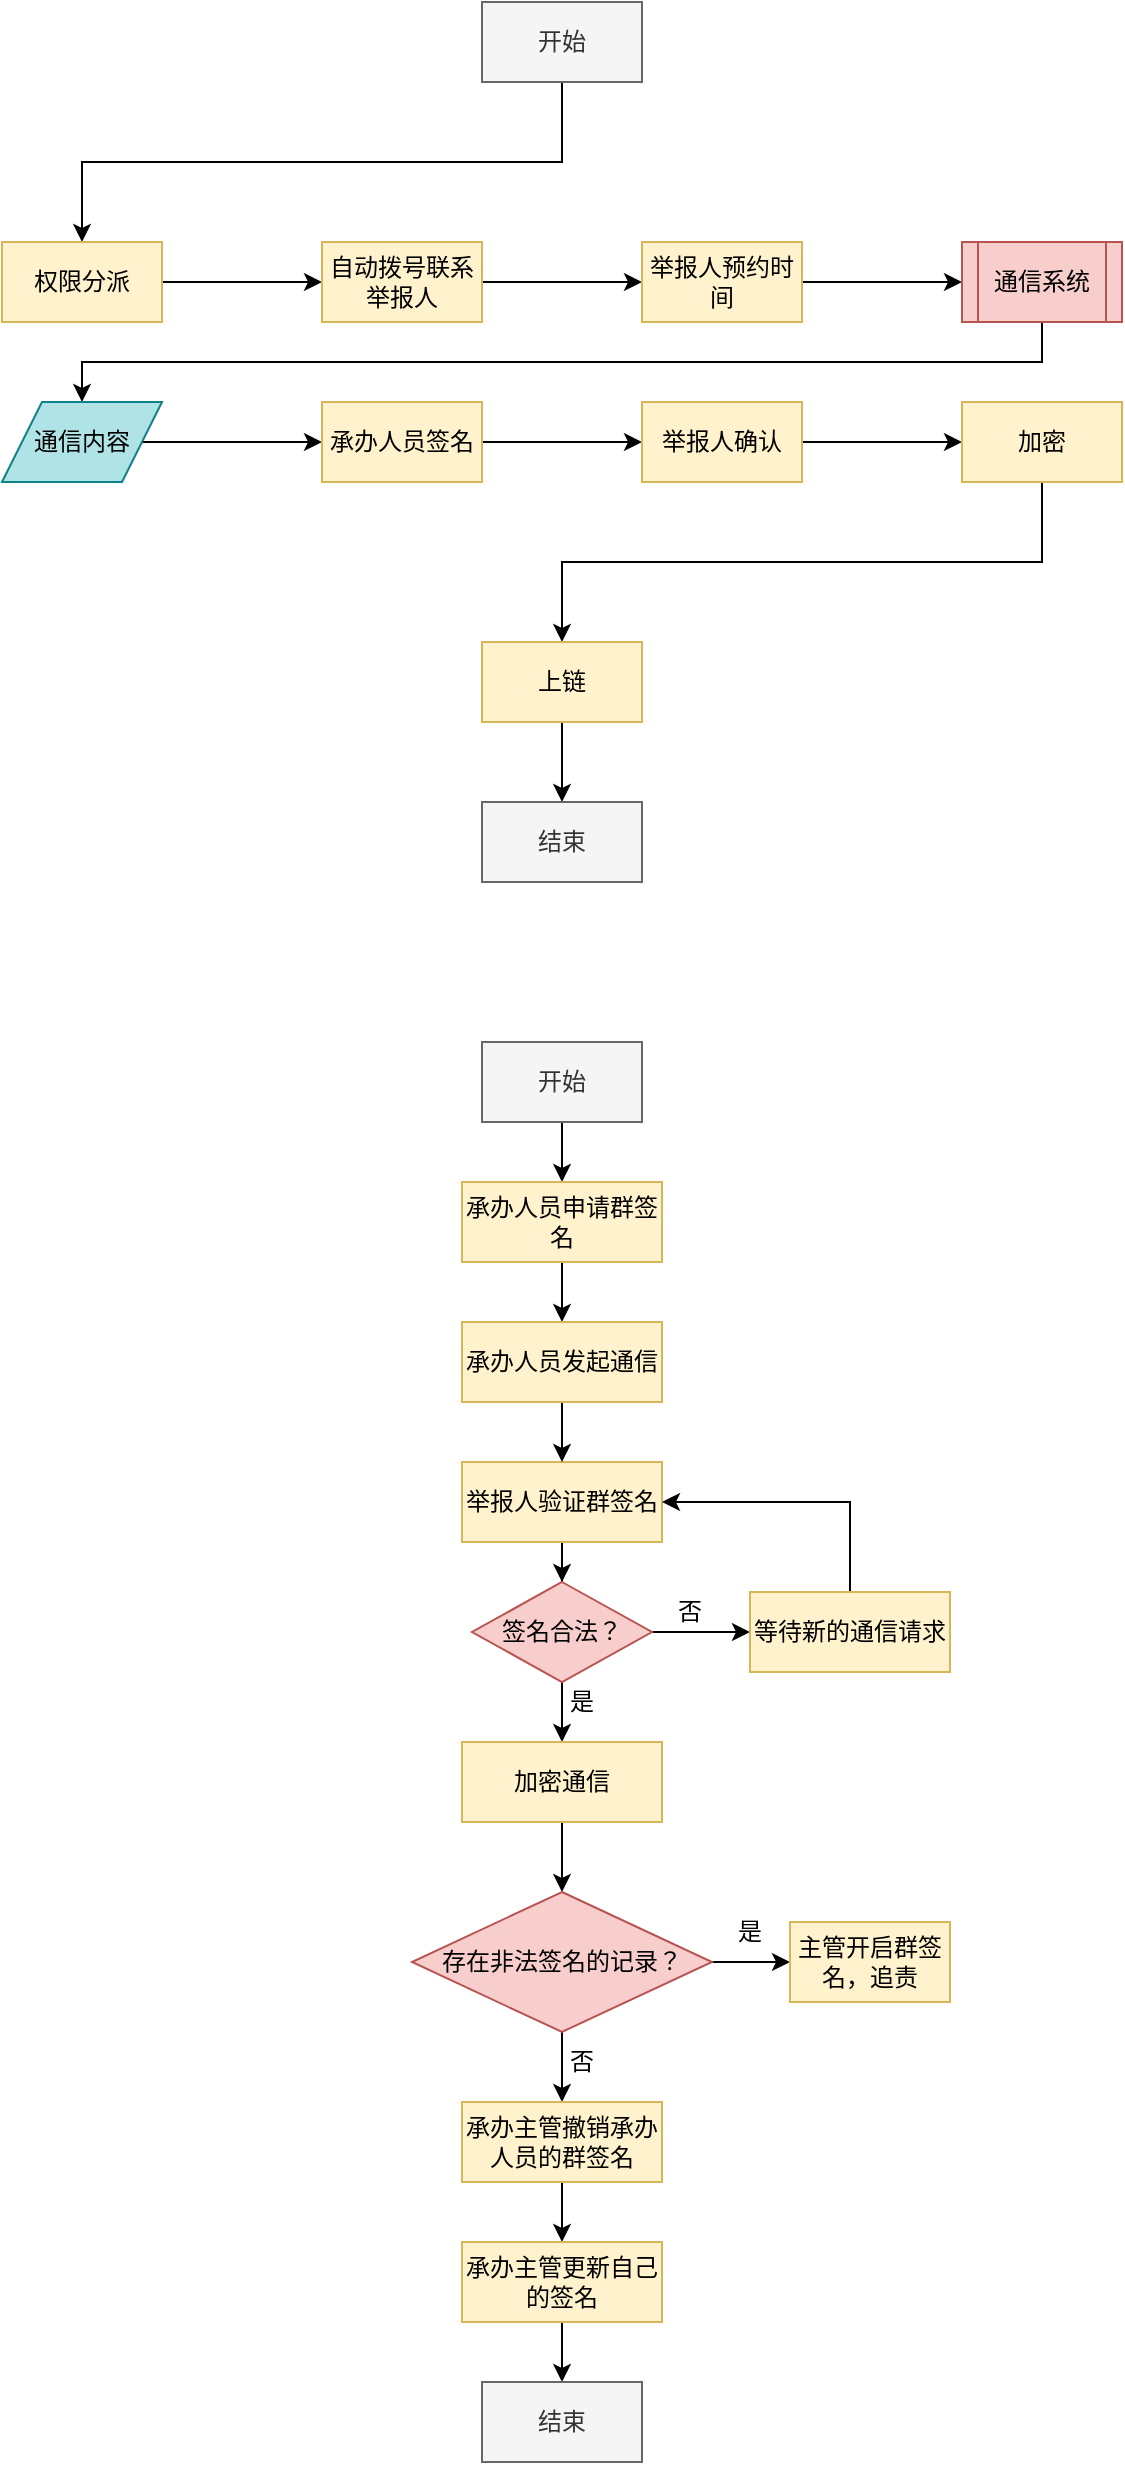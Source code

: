 <mxfile version="17.2.4" type="github">
  <diagram id="C5RBs43oDa-KdzZeNtuy" name="Page-1">
    <mxGraphModel dx="1221" dy="578" grid="1" gridSize="10" guides="1" tooltips="1" connect="1" arrows="1" fold="1" page="1" pageScale="1" pageWidth="827" pageHeight="1169" math="0" shadow="0">
      <root>
        <mxCell id="WIyWlLk6GJQsqaUBKTNV-0" />
        <mxCell id="WIyWlLk6GJQsqaUBKTNV-1" parent="WIyWlLk6GJQsqaUBKTNV-0" />
        <mxCell id="Oq-YT1y8umLdVVFn6O6l-15" style="edgeStyle=orthogonalEdgeStyle;rounded=0;orthogonalLoop=1;jettySize=auto;html=1;exitX=0.5;exitY=1;exitDx=0;exitDy=0;" edge="1" parent="WIyWlLk6GJQsqaUBKTNV-1" source="Oq-YT1y8umLdVVFn6O6l-0" target="Oq-YT1y8umLdVVFn6O6l-2">
          <mxGeometry relative="1" as="geometry" />
        </mxCell>
        <mxCell id="Oq-YT1y8umLdVVFn6O6l-0" value="开始" style="rounded=0;whiteSpace=wrap;html=1;fillColor=#f5f5f5;fontColor=#333333;strokeColor=#666666;" vertex="1" parent="WIyWlLk6GJQsqaUBKTNV-1">
          <mxGeometry x="280" y="200" width="80" height="40" as="geometry" />
        </mxCell>
        <mxCell id="Oq-YT1y8umLdVVFn6O6l-16" style="edgeStyle=orthogonalEdgeStyle;rounded=0;orthogonalLoop=1;jettySize=auto;html=1;exitX=1;exitY=0.5;exitDx=0;exitDy=0;entryX=0;entryY=0.5;entryDx=0;entryDy=0;" edge="1" parent="WIyWlLk6GJQsqaUBKTNV-1" source="Oq-YT1y8umLdVVFn6O6l-2" target="Oq-YT1y8umLdVVFn6O6l-4">
          <mxGeometry relative="1" as="geometry" />
        </mxCell>
        <mxCell id="Oq-YT1y8umLdVVFn6O6l-2" value="权限分派" style="rounded=0;whiteSpace=wrap;html=1;fillColor=#fff2cc;strokeColor=#d6b656;" vertex="1" parent="WIyWlLk6GJQsqaUBKTNV-1">
          <mxGeometry x="40" y="320" width="80" height="40" as="geometry" />
        </mxCell>
        <mxCell id="Oq-YT1y8umLdVVFn6O6l-17" style="edgeStyle=orthogonalEdgeStyle;rounded=0;orthogonalLoop=1;jettySize=auto;html=1;exitX=1;exitY=0.5;exitDx=0;exitDy=0;" edge="1" parent="WIyWlLk6GJQsqaUBKTNV-1" source="Oq-YT1y8umLdVVFn6O6l-4" target="Oq-YT1y8umLdVVFn6O6l-5">
          <mxGeometry relative="1" as="geometry" />
        </mxCell>
        <mxCell id="Oq-YT1y8umLdVVFn6O6l-4" value="自动拨号联系举报人" style="rounded=0;whiteSpace=wrap;html=1;fillColor=#fff2cc;strokeColor=#d6b656;" vertex="1" parent="WIyWlLk6GJQsqaUBKTNV-1">
          <mxGeometry x="200" y="320" width="80" height="40" as="geometry" />
        </mxCell>
        <mxCell id="Oq-YT1y8umLdVVFn6O6l-18" value="" style="edgeStyle=orthogonalEdgeStyle;rounded=0;orthogonalLoop=1;jettySize=auto;html=1;" edge="1" parent="WIyWlLk6GJQsqaUBKTNV-1" source="Oq-YT1y8umLdVVFn6O6l-5" target="Oq-YT1y8umLdVVFn6O6l-8">
          <mxGeometry relative="1" as="geometry" />
        </mxCell>
        <mxCell id="Oq-YT1y8umLdVVFn6O6l-5" value="举报人预约时间" style="rounded=0;whiteSpace=wrap;html=1;fillColor=#fff2cc;strokeColor=#d6b656;" vertex="1" parent="WIyWlLk6GJQsqaUBKTNV-1">
          <mxGeometry x="360" y="320" width="80" height="40" as="geometry" />
        </mxCell>
        <mxCell id="Oq-YT1y8umLdVVFn6O6l-19" style="edgeStyle=orthogonalEdgeStyle;rounded=0;orthogonalLoop=1;jettySize=auto;html=1;exitX=0.5;exitY=1;exitDx=0;exitDy=0;" edge="1" parent="WIyWlLk6GJQsqaUBKTNV-1" source="Oq-YT1y8umLdVVFn6O6l-8" target="Oq-YT1y8umLdVVFn6O6l-9">
          <mxGeometry relative="1" as="geometry" />
        </mxCell>
        <mxCell id="Oq-YT1y8umLdVVFn6O6l-8" value="通信系统" style="shape=process;whiteSpace=wrap;html=1;backgroundOutline=1;fillColor=#f8cecc;strokeColor=#b85450;" vertex="1" parent="WIyWlLk6GJQsqaUBKTNV-1">
          <mxGeometry x="520" y="320" width="80" height="40" as="geometry" />
        </mxCell>
        <mxCell id="Oq-YT1y8umLdVVFn6O6l-20" value="" style="edgeStyle=orthogonalEdgeStyle;rounded=0;orthogonalLoop=1;jettySize=auto;html=1;" edge="1" parent="WIyWlLk6GJQsqaUBKTNV-1" source="Oq-YT1y8umLdVVFn6O6l-9" target="Oq-YT1y8umLdVVFn6O6l-10">
          <mxGeometry relative="1" as="geometry" />
        </mxCell>
        <mxCell id="Oq-YT1y8umLdVVFn6O6l-9" value="通信内容" style="shape=parallelogram;perimeter=parallelogramPerimeter;whiteSpace=wrap;html=1;fixedSize=1;fillColor=#b0e3e6;strokeColor=#0e8088;" vertex="1" parent="WIyWlLk6GJQsqaUBKTNV-1">
          <mxGeometry x="40" y="400" width="80" height="40" as="geometry" />
        </mxCell>
        <mxCell id="Oq-YT1y8umLdVVFn6O6l-21" value="" style="edgeStyle=orthogonalEdgeStyle;rounded=0;orthogonalLoop=1;jettySize=auto;html=1;" edge="1" parent="WIyWlLk6GJQsqaUBKTNV-1" source="Oq-YT1y8umLdVVFn6O6l-10" target="Oq-YT1y8umLdVVFn6O6l-11">
          <mxGeometry relative="1" as="geometry" />
        </mxCell>
        <mxCell id="Oq-YT1y8umLdVVFn6O6l-10" value="承办人员签名" style="rounded=0;whiteSpace=wrap;html=1;fillColor=#fff2cc;strokeColor=#d6b656;" vertex="1" parent="WIyWlLk6GJQsqaUBKTNV-1">
          <mxGeometry x="200" y="400" width="80" height="40" as="geometry" />
        </mxCell>
        <mxCell id="Oq-YT1y8umLdVVFn6O6l-22" value="" style="edgeStyle=orthogonalEdgeStyle;rounded=0;orthogonalLoop=1;jettySize=auto;html=1;" edge="1" parent="WIyWlLk6GJQsqaUBKTNV-1" source="Oq-YT1y8umLdVVFn6O6l-11" target="Oq-YT1y8umLdVVFn6O6l-12">
          <mxGeometry relative="1" as="geometry" />
        </mxCell>
        <mxCell id="Oq-YT1y8umLdVVFn6O6l-11" value="举报人确认" style="rounded=0;whiteSpace=wrap;html=1;fillColor=#fff2cc;strokeColor=#d6b656;" vertex="1" parent="WIyWlLk6GJQsqaUBKTNV-1">
          <mxGeometry x="360" y="400" width="80" height="40" as="geometry" />
        </mxCell>
        <mxCell id="Oq-YT1y8umLdVVFn6O6l-23" style="edgeStyle=orthogonalEdgeStyle;rounded=0;orthogonalLoop=1;jettySize=auto;html=1;exitX=0.5;exitY=1;exitDx=0;exitDy=0;entryX=0.5;entryY=0;entryDx=0;entryDy=0;" edge="1" parent="WIyWlLk6GJQsqaUBKTNV-1" source="Oq-YT1y8umLdVVFn6O6l-12" target="Oq-YT1y8umLdVVFn6O6l-13">
          <mxGeometry relative="1" as="geometry" />
        </mxCell>
        <mxCell id="Oq-YT1y8umLdVVFn6O6l-12" value="加密" style="rounded=0;whiteSpace=wrap;html=1;fillColor=#fff2cc;strokeColor=#d6b656;" vertex="1" parent="WIyWlLk6GJQsqaUBKTNV-1">
          <mxGeometry x="520" y="400" width="80" height="40" as="geometry" />
        </mxCell>
        <mxCell id="Oq-YT1y8umLdVVFn6O6l-24" value="" style="edgeStyle=orthogonalEdgeStyle;rounded=0;orthogonalLoop=1;jettySize=auto;html=1;" edge="1" parent="WIyWlLk6GJQsqaUBKTNV-1" source="Oq-YT1y8umLdVVFn6O6l-13" target="Oq-YT1y8umLdVVFn6O6l-14">
          <mxGeometry relative="1" as="geometry" />
        </mxCell>
        <mxCell id="Oq-YT1y8umLdVVFn6O6l-13" value="上链" style="rounded=0;whiteSpace=wrap;html=1;fillColor=#fff2cc;strokeColor=#d6b656;" vertex="1" parent="WIyWlLk6GJQsqaUBKTNV-1">
          <mxGeometry x="280" y="520" width="80" height="40" as="geometry" />
        </mxCell>
        <mxCell id="Oq-YT1y8umLdVVFn6O6l-14" value="结束" style="rounded=0;whiteSpace=wrap;html=1;fillColor=#f5f5f5;fontColor=#333333;strokeColor=#666666;" vertex="1" parent="WIyWlLk6GJQsqaUBKTNV-1">
          <mxGeometry x="280" y="600" width="80" height="40" as="geometry" />
        </mxCell>
        <mxCell id="Oq-YT1y8umLdVVFn6O6l-31" value="" style="edgeStyle=orthogonalEdgeStyle;rounded=0;orthogonalLoop=1;jettySize=auto;html=1;" edge="1" parent="WIyWlLk6GJQsqaUBKTNV-1" source="Oq-YT1y8umLdVVFn6O6l-26" target="Oq-YT1y8umLdVVFn6O6l-27">
          <mxGeometry relative="1" as="geometry" />
        </mxCell>
        <mxCell id="Oq-YT1y8umLdVVFn6O6l-26" value="开始" style="rounded=0;whiteSpace=wrap;html=1;fillColor=#f5f5f5;fontColor=#333333;strokeColor=#666666;" vertex="1" parent="WIyWlLk6GJQsqaUBKTNV-1">
          <mxGeometry x="280" y="720" width="80" height="40" as="geometry" />
        </mxCell>
        <mxCell id="Oq-YT1y8umLdVVFn6O6l-32" value="" style="edgeStyle=orthogonalEdgeStyle;rounded=0;orthogonalLoop=1;jettySize=auto;html=1;" edge="1" parent="WIyWlLk6GJQsqaUBKTNV-1" source="Oq-YT1y8umLdVVFn6O6l-27" target="Oq-YT1y8umLdVVFn6O6l-29">
          <mxGeometry relative="1" as="geometry" />
        </mxCell>
        <mxCell id="Oq-YT1y8umLdVVFn6O6l-27" value="承办人员申请群签名" style="rounded=0;whiteSpace=wrap;html=1;fillColor=#fff2cc;strokeColor=#d6b656;" vertex="1" parent="WIyWlLk6GJQsqaUBKTNV-1">
          <mxGeometry x="270" y="790" width="100" height="40" as="geometry" />
        </mxCell>
        <mxCell id="Oq-YT1y8umLdVVFn6O6l-36" value="" style="edgeStyle=orthogonalEdgeStyle;rounded=0;orthogonalLoop=1;jettySize=auto;html=1;" edge="1" parent="WIyWlLk6GJQsqaUBKTNV-1" source="Oq-YT1y8umLdVVFn6O6l-28" target="Oq-YT1y8umLdVVFn6O6l-30">
          <mxGeometry relative="1" as="geometry" />
        </mxCell>
        <mxCell id="Oq-YT1y8umLdVVFn6O6l-28" value="举报人验证群签名" style="rounded=0;whiteSpace=wrap;html=1;fillColor=#fff2cc;strokeColor=#d6b656;" vertex="1" parent="WIyWlLk6GJQsqaUBKTNV-1">
          <mxGeometry x="270" y="930" width="100" height="40" as="geometry" />
        </mxCell>
        <mxCell id="Oq-YT1y8umLdVVFn6O6l-35" style="edgeStyle=orthogonalEdgeStyle;rounded=0;orthogonalLoop=1;jettySize=auto;html=1;exitX=0.5;exitY=1;exitDx=0;exitDy=0;entryX=0.5;entryY=0;entryDx=0;entryDy=0;" edge="1" parent="WIyWlLk6GJQsqaUBKTNV-1" source="Oq-YT1y8umLdVVFn6O6l-29" target="Oq-YT1y8umLdVVFn6O6l-28">
          <mxGeometry relative="1" as="geometry" />
        </mxCell>
        <mxCell id="Oq-YT1y8umLdVVFn6O6l-29" value="承办人员发起通信" style="rounded=0;whiteSpace=wrap;html=1;fillColor=#fff2cc;strokeColor=#d6b656;" vertex="1" parent="WIyWlLk6GJQsqaUBKTNV-1">
          <mxGeometry x="270" y="860" width="100" height="40" as="geometry" />
        </mxCell>
        <mxCell id="Oq-YT1y8umLdVVFn6O6l-52" style="edgeStyle=orthogonalEdgeStyle;rounded=0;orthogonalLoop=1;jettySize=auto;html=1;entryX=0;entryY=0.5;entryDx=0;entryDy=0;" edge="1" parent="WIyWlLk6GJQsqaUBKTNV-1" source="Oq-YT1y8umLdVVFn6O6l-30" target="Oq-YT1y8umLdVVFn6O6l-37">
          <mxGeometry relative="1" as="geometry" />
        </mxCell>
        <mxCell id="Oq-YT1y8umLdVVFn6O6l-54" style="edgeStyle=orthogonalEdgeStyle;rounded=0;orthogonalLoop=1;jettySize=auto;html=1;exitX=0.5;exitY=1;exitDx=0;exitDy=0;entryX=0.5;entryY=0;entryDx=0;entryDy=0;" edge="1" parent="WIyWlLk6GJQsqaUBKTNV-1" source="Oq-YT1y8umLdVVFn6O6l-30" target="Oq-YT1y8umLdVVFn6O6l-40">
          <mxGeometry relative="1" as="geometry" />
        </mxCell>
        <mxCell id="Oq-YT1y8umLdVVFn6O6l-30" value="签名合法？" style="rhombus;whiteSpace=wrap;html=1;fillColor=#f8cecc;strokeColor=#b85450;" vertex="1" parent="WIyWlLk6GJQsqaUBKTNV-1">
          <mxGeometry x="275" y="990" width="90" height="50" as="geometry" />
        </mxCell>
        <mxCell id="Oq-YT1y8umLdVVFn6O6l-39" style="edgeStyle=orthogonalEdgeStyle;rounded=0;orthogonalLoop=1;jettySize=auto;html=1;exitX=0.5;exitY=0;exitDx=0;exitDy=0;entryX=1;entryY=0.5;entryDx=0;entryDy=0;" edge="1" parent="WIyWlLk6GJQsqaUBKTNV-1" source="Oq-YT1y8umLdVVFn6O6l-37" target="Oq-YT1y8umLdVVFn6O6l-28">
          <mxGeometry relative="1" as="geometry" />
        </mxCell>
        <mxCell id="Oq-YT1y8umLdVVFn6O6l-37" value="等待新的通信请求" style="rounded=0;whiteSpace=wrap;html=1;fillColor=#fff2cc;strokeColor=#d6b656;" vertex="1" parent="WIyWlLk6GJQsqaUBKTNV-1">
          <mxGeometry x="414" y="995" width="100" height="40" as="geometry" />
        </mxCell>
        <mxCell id="Oq-YT1y8umLdVVFn6O6l-43" style="edgeStyle=orthogonalEdgeStyle;rounded=0;orthogonalLoop=1;jettySize=auto;html=1;exitX=0.5;exitY=1;exitDx=0;exitDy=0;entryX=0.5;entryY=0;entryDx=0;entryDy=0;" edge="1" parent="WIyWlLk6GJQsqaUBKTNV-1" source="Oq-YT1y8umLdVVFn6O6l-40" target="Oq-YT1y8umLdVVFn6O6l-42">
          <mxGeometry relative="1" as="geometry" />
        </mxCell>
        <mxCell id="Oq-YT1y8umLdVVFn6O6l-40" value="加密通信" style="rounded=0;whiteSpace=wrap;html=1;fillColor=#fff2cc;strokeColor=#d6b656;" vertex="1" parent="WIyWlLk6GJQsqaUBKTNV-1">
          <mxGeometry x="270" y="1070" width="100" height="40" as="geometry" />
        </mxCell>
        <mxCell id="Oq-YT1y8umLdVVFn6O6l-46" style="edgeStyle=orthogonalEdgeStyle;rounded=0;orthogonalLoop=1;jettySize=auto;html=1;exitX=1;exitY=0.5;exitDx=0;exitDy=0;entryX=0;entryY=0.5;entryDx=0;entryDy=0;" edge="1" parent="WIyWlLk6GJQsqaUBKTNV-1" source="Oq-YT1y8umLdVVFn6O6l-42" target="Oq-YT1y8umLdVVFn6O6l-44">
          <mxGeometry relative="1" as="geometry" />
        </mxCell>
        <mxCell id="Oq-YT1y8umLdVVFn6O6l-56" value="" style="edgeStyle=orthogonalEdgeStyle;rounded=0;orthogonalLoop=1;jettySize=auto;html=1;" edge="1" parent="WIyWlLk6GJQsqaUBKTNV-1" source="Oq-YT1y8umLdVVFn6O6l-42" target="Oq-YT1y8umLdVVFn6O6l-55">
          <mxGeometry relative="1" as="geometry" />
        </mxCell>
        <mxCell id="Oq-YT1y8umLdVVFn6O6l-42" value="存在非法签名的记录？" style="rhombus;whiteSpace=wrap;html=1;fillColor=#f8cecc;strokeColor=#b85450;" vertex="1" parent="WIyWlLk6GJQsqaUBKTNV-1">
          <mxGeometry x="245" y="1145" width="150" height="70" as="geometry" />
        </mxCell>
        <mxCell id="Oq-YT1y8umLdVVFn6O6l-44" value="主管开启群签名，追责" style="rounded=0;whiteSpace=wrap;html=1;fillColor=#fff2cc;strokeColor=#d6b656;" vertex="1" parent="WIyWlLk6GJQsqaUBKTNV-1">
          <mxGeometry x="434" y="1160" width="80" height="40" as="geometry" />
        </mxCell>
        <mxCell id="Oq-YT1y8umLdVVFn6O6l-49" value="否" style="text;html=1;strokeColor=none;fillColor=none;align=center;verticalAlign=middle;whiteSpace=wrap;rounded=0;" vertex="1" parent="WIyWlLk6GJQsqaUBKTNV-1">
          <mxGeometry x="354" y="990" width="60" height="30" as="geometry" />
        </mxCell>
        <mxCell id="Oq-YT1y8umLdVVFn6O6l-50" value="是" style="text;html=1;strokeColor=none;fillColor=none;align=center;verticalAlign=middle;whiteSpace=wrap;rounded=0;" vertex="1" parent="WIyWlLk6GJQsqaUBKTNV-1">
          <mxGeometry x="384" y="1150" width="60" height="30" as="geometry" />
        </mxCell>
        <mxCell id="Oq-YT1y8umLdVVFn6O6l-58" value="" style="edgeStyle=orthogonalEdgeStyle;rounded=0;orthogonalLoop=1;jettySize=auto;html=1;" edge="1" parent="WIyWlLk6GJQsqaUBKTNV-1" source="Oq-YT1y8umLdVVFn6O6l-55" target="Oq-YT1y8umLdVVFn6O6l-57">
          <mxGeometry relative="1" as="geometry" />
        </mxCell>
        <mxCell id="Oq-YT1y8umLdVVFn6O6l-55" value="承办主管撤销承办人员的群签名" style="rounded=0;whiteSpace=wrap;html=1;fillColor=#fff2cc;strokeColor=#d6b656;" vertex="1" parent="WIyWlLk6GJQsqaUBKTNV-1">
          <mxGeometry x="270" y="1250" width="100" height="40" as="geometry" />
        </mxCell>
        <mxCell id="Oq-YT1y8umLdVVFn6O6l-60" style="edgeStyle=orthogonalEdgeStyle;rounded=0;orthogonalLoop=1;jettySize=auto;html=1;exitX=0.5;exitY=1;exitDx=0;exitDy=0;entryX=0.5;entryY=0;entryDx=0;entryDy=0;" edge="1" parent="WIyWlLk6GJQsqaUBKTNV-1" source="Oq-YT1y8umLdVVFn6O6l-57" target="Oq-YT1y8umLdVVFn6O6l-59">
          <mxGeometry relative="1" as="geometry" />
        </mxCell>
        <mxCell id="Oq-YT1y8umLdVVFn6O6l-57" value="承办主管更新自己的签名" style="rounded=0;whiteSpace=wrap;html=1;fillColor=#fff2cc;strokeColor=#d6b656;" vertex="1" parent="WIyWlLk6GJQsqaUBKTNV-1">
          <mxGeometry x="270" y="1320" width="100" height="40" as="geometry" />
        </mxCell>
        <mxCell id="Oq-YT1y8umLdVVFn6O6l-59" value="结束" style="rounded=0;whiteSpace=wrap;html=1;fillColor=#f5f5f5;fontColor=#333333;strokeColor=#666666;" vertex="1" parent="WIyWlLk6GJQsqaUBKTNV-1">
          <mxGeometry x="280" y="1390" width="80" height="40" as="geometry" />
        </mxCell>
        <mxCell id="Oq-YT1y8umLdVVFn6O6l-61" value="是" style="text;html=1;strokeColor=none;fillColor=none;align=center;verticalAlign=middle;whiteSpace=wrap;rounded=0;" vertex="1" parent="WIyWlLk6GJQsqaUBKTNV-1">
          <mxGeometry x="300" y="1035" width="60" height="30" as="geometry" />
        </mxCell>
        <mxCell id="Oq-YT1y8umLdVVFn6O6l-62" value="否" style="text;html=1;strokeColor=none;fillColor=none;align=center;verticalAlign=middle;whiteSpace=wrap;rounded=0;" vertex="1" parent="WIyWlLk6GJQsqaUBKTNV-1">
          <mxGeometry x="300" y="1215" width="60" height="30" as="geometry" />
        </mxCell>
      </root>
    </mxGraphModel>
  </diagram>
</mxfile>
